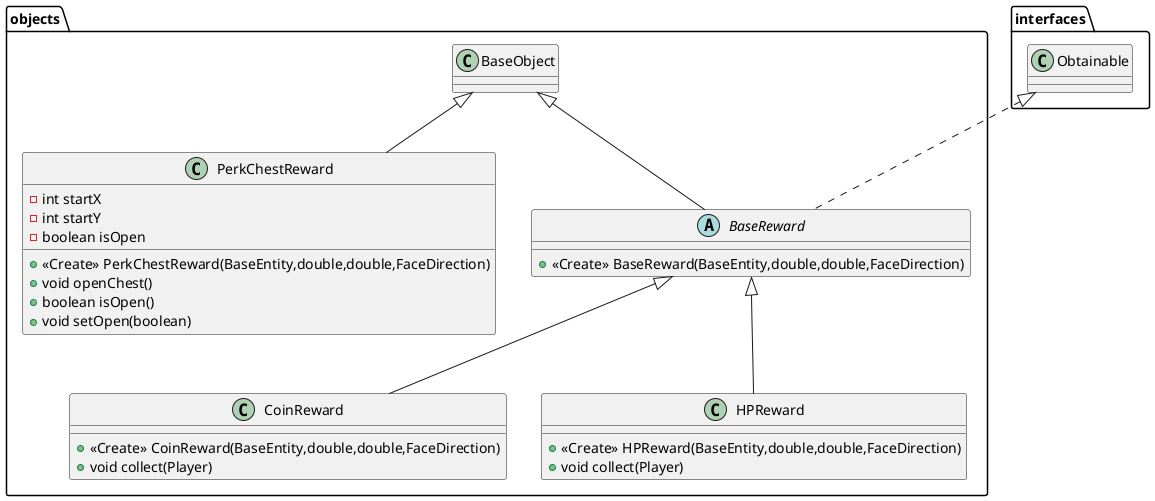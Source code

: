 @startuml
class objects.PerkChestReward {
- int startX
- int startY
- boolean isOpen
+ <<Create>> PerkChestReward(BaseEntity,double,double,FaceDirection)
+ void openChest()
+ boolean isOpen()
+ void setOpen(boolean)
}


class objects.CoinReward {
+ <<Create>> CoinReward(BaseEntity,double,double,FaceDirection)
+ void collect(Player)
}

class objects.HPReward {
+ <<Create>> HPReward(BaseEntity,double,double,FaceDirection)
+ void collect(Player)
}

abstract class objects.BaseReward {
+ <<Create>> BaseReward(BaseEntity,double,double,FaceDirection)
}



objects.BaseObject <|-- objects.PerkChestReward
objects.BaseReward <|-- objects.CoinReward
objects.BaseReward <|-- objects.HPReward
interfaces.Obtainable <|.. objects.BaseReward
objects.BaseObject <|-- objects.BaseReward
@enduml